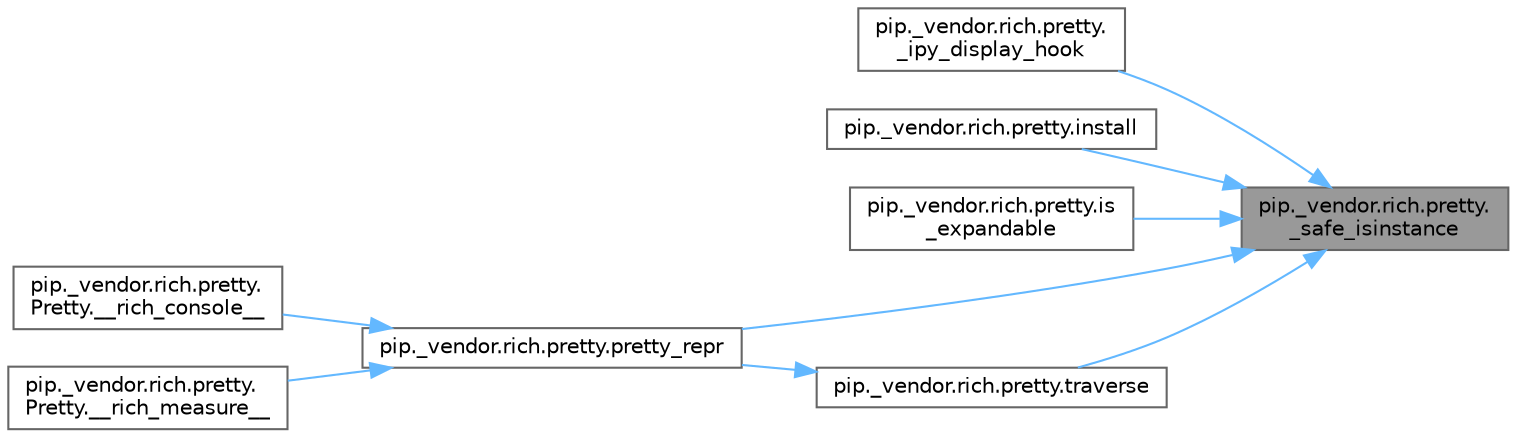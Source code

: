 digraph "pip._vendor.rich.pretty._safe_isinstance"
{
 // LATEX_PDF_SIZE
  bgcolor="transparent";
  edge [fontname=Helvetica,fontsize=10,labelfontname=Helvetica,labelfontsize=10];
  node [fontname=Helvetica,fontsize=10,shape=box,height=0.2,width=0.4];
  rankdir="RL";
  Node1 [id="Node000001",label="pip._vendor.rich.pretty.\l_safe_isinstance",height=0.2,width=0.4,color="gray40", fillcolor="grey60", style="filled", fontcolor="black",tooltip=" "];
  Node1 -> Node2 [id="edge1_Node000001_Node000002",dir="back",color="steelblue1",style="solid",tooltip=" "];
  Node2 [id="Node000002",label="pip._vendor.rich.pretty.\l_ipy_display_hook",height=0.2,width=0.4,color="grey40", fillcolor="white", style="filled",URL="$namespacepip_1_1__vendor_1_1rich_1_1pretty.html#a9da052d6696ad9a4c463ee07cdc8cc59",tooltip=" "];
  Node1 -> Node3 [id="edge2_Node000001_Node000003",dir="back",color="steelblue1",style="solid",tooltip=" "];
  Node3 [id="Node000003",label="pip._vendor.rich.pretty.install",height=0.2,width=0.4,color="grey40", fillcolor="white", style="filled",URL="$namespacepip_1_1__vendor_1_1rich_1_1pretty.html#a0a7b1d8e77d951ba6679e704cfab5fc0",tooltip=" "];
  Node1 -> Node4 [id="edge3_Node000001_Node000004",dir="back",color="steelblue1",style="solid",tooltip=" "];
  Node4 [id="Node000004",label="pip._vendor.rich.pretty.is\l_expandable",height=0.2,width=0.4,color="grey40", fillcolor="white", style="filled",URL="$namespacepip_1_1__vendor_1_1rich_1_1pretty.html#a25d816e010626c710825615cf950b805",tooltip=" "];
  Node1 -> Node5 [id="edge4_Node000001_Node000005",dir="back",color="steelblue1",style="solid",tooltip=" "];
  Node5 [id="Node000005",label="pip._vendor.rich.pretty.pretty_repr",height=0.2,width=0.4,color="grey40", fillcolor="white", style="filled",URL="$namespacepip_1_1__vendor_1_1rich_1_1pretty.html#a923a7a8bb6a57e0ea3be5e66d57258e0",tooltip=" "];
  Node5 -> Node6 [id="edge5_Node000005_Node000006",dir="back",color="steelblue1",style="solid",tooltip=" "];
  Node6 [id="Node000006",label="pip._vendor.rich.pretty.\lPretty.__rich_console__",height=0.2,width=0.4,color="grey40", fillcolor="white", style="filled",URL="$classpip_1_1__vendor_1_1rich_1_1pretty_1_1_pretty.html#a3052b131bac5d9eb2f8861c6752ffbfa",tooltip=" "];
  Node5 -> Node7 [id="edge6_Node000005_Node000007",dir="back",color="steelblue1",style="solid",tooltip=" "];
  Node7 [id="Node000007",label="pip._vendor.rich.pretty.\lPretty.__rich_measure__",height=0.2,width=0.4,color="grey40", fillcolor="white", style="filled",URL="$classpip_1_1__vendor_1_1rich_1_1pretty_1_1_pretty.html#aadb2356b7af797a45629153a76060f1b",tooltip=" "];
  Node1 -> Node8 [id="edge7_Node000001_Node000008",dir="back",color="steelblue1",style="solid",tooltip=" "];
  Node8 [id="Node000008",label="pip._vendor.rich.pretty.traverse",height=0.2,width=0.4,color="grey40", fillcolor="white", style="filled",URL="$namespacepip_1_1__vendor_1_1rich_1_1pretty.html#a33086e63b89d60e0d66bb567d84bb907",tooltip=" "];
  Node8 -> Node5 [id="edge8_Node000008_Node000005",dir="back",color="steelblue1",style="solid",tooltip=" "];
}
